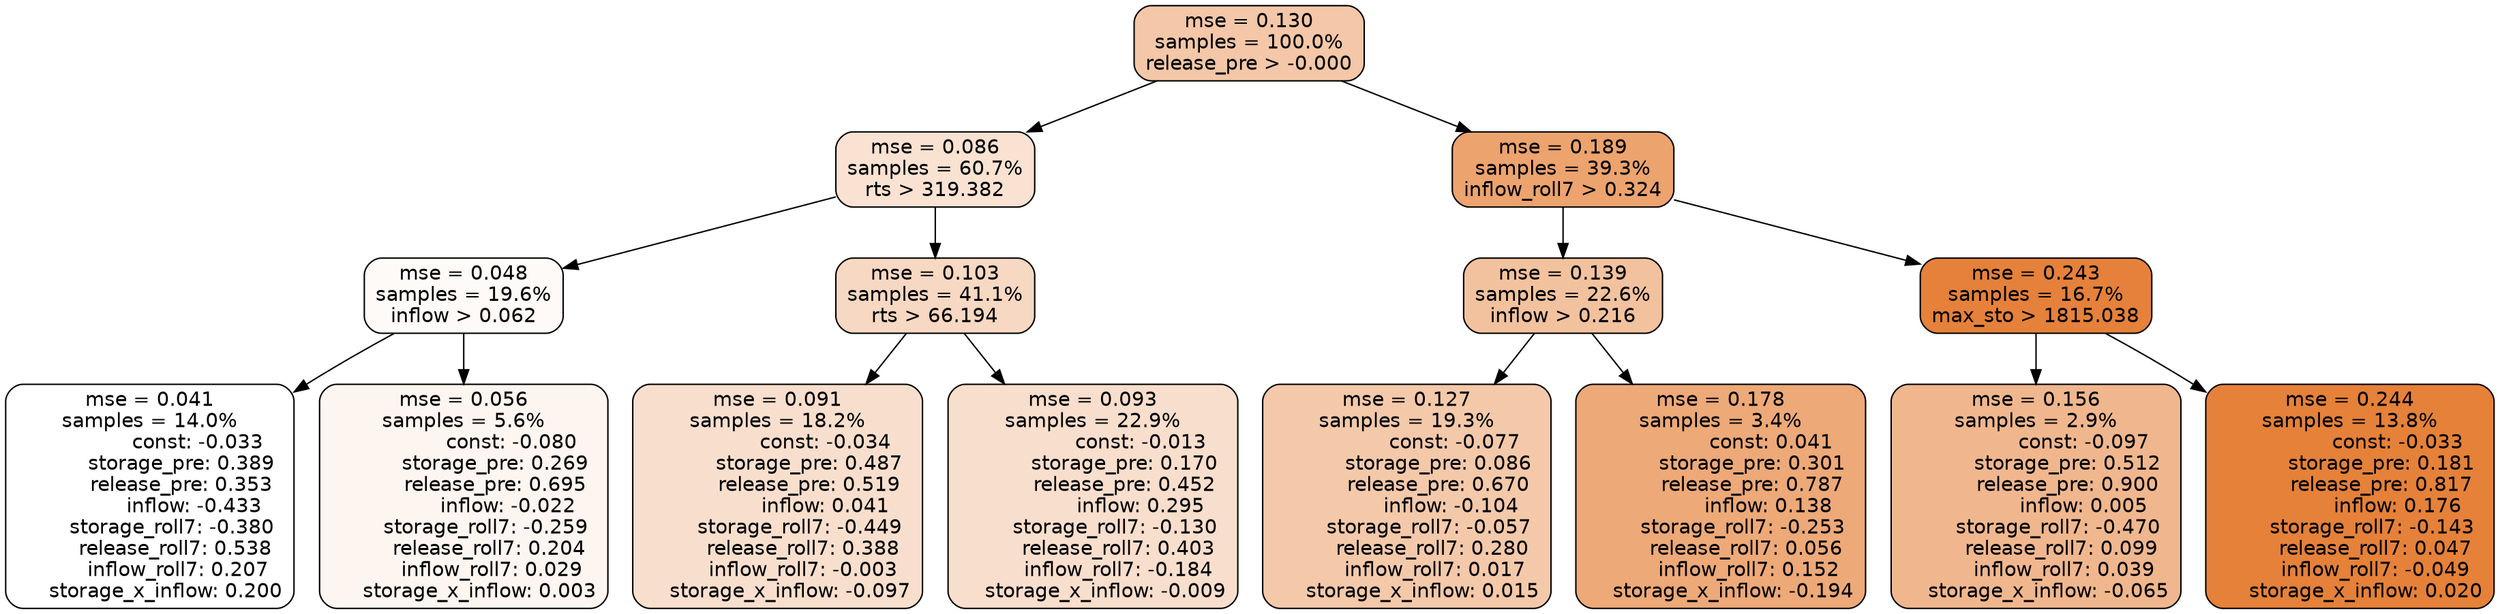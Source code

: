 digraph tree {
node [shape=rectangle, style="filled, rounded", color="black", fontname=helvetica] ;
edge [fontname=helvetica] ;
	"0" [label="mse = 0.130
samples = 100.0%
release_pre > -0.000", fillcolor="#f3c7a7"]
	"1" [label="mse = 0.086
samples = 60.7%
rts > 319.382", fillcolor="#f9e2d2"]
	"8" [label="mse = 0.189
samples = 39.3%
inflow_roll7 > 0.324", fillcolor="#eca36e"]
	"5" [label="mse = 0.048
samples = 19.6%
inflow > 0.062", fillcolor="#fefaf7"]
	"2" [label="mse = 0.103
samples = 41.1%
rts > 66.194", fillcolor="#f7d8c2"]
	"9" [label="mse = 0.139
samples = 22.6%
inflow > 0.216", fillcolor="#f2c29f"]
	"12" [label="mse = 0.243
samples = 16.7%
max_sto > 1815.038", fillcolor="#e5813a"]
	"6" [label="mse = 0.041
samples = 14.0%
               const: -0.033
          storage_pre: 0.389
          release_pre: 0.353
              inflow: -0.433
       storage_roll7: -0.380
        release_roll7: 0.538
         inflow_roll7: 0.207
     storage_x_inflow: 0.200", fillcolor="#ffffff"]
	"7" [label="mse = 0.056
samples = 5.6%
               const: -0.080
          storage_pre: 0.269
          release_pre: 0.695
              inflow: -0.022
       storage_roll7: -0.259
        release_roll7: 0.204
         inflow_roll7: 0.029
     storage_x_inflow: 0.003", fillcolor="#fdf5f0"]
	"4" [label="mse = 0.091
samples = 18.2%
               const: -0.034
          storage_pre: 0.487
          release_pre: 0.519
               inflow: 0.041
       storage_roll7: -0.449
        release_roll7: 0.388
        inflow_roll7: -0.003
    storage_x_inflow: -0.097", fillcolor="#f8dfcd"]
	"3" [label="mse = 0.093
samples = 22.9%
               const: -0.013
          storage_pre: 0.170
          release_pre: 0.452
               inflow: 0.295
       storage_roll7: -0.130
        release_roll7: 0.403
        inflow_roll7: -0.184
    storage_x_inflow: -0.009", fillcolor="#f8decc"]
	"10" [label="mse = 0.127
samples = 19.3%
               const: -0.077
          storage_pre: 0.086
          release_pre: 0.670
              inflow: -0.104
       storage_roll7: -0.057
        release_roll7: 0.280
         inflow_roll7: 0.017
     storage_x_inflow: 0.015", fillcolor="#f3c9aa"]
	"11" [label="mse = 0.178
samples = 3.4%
                const: 0.041
          storage_pre: 0.301
          release_pre: 0.787
               inflow: 0.138
       storage_roll7: -0.253
        release_roll7: 0.056
         inflow_roll7: 0.152
    storage_x_inflow: -0.194", fillcolor="#eda978"]
	"14" [label="mse = 0.156
samples = 2.9%
               const: -0.097
          storage_pre: 0.512
          release_pre: 0.900
               inflow: 0.005
       storage_roll7: -0.470
        release_roll7: 0.099
         inflow_roll7: 0.039
    storage_x_inflow: -0.065", fillcolor="#f0b78e"]
	"13" [label="mse = 0.244
samples = 13.8%
               const: -0.033
          storage_pre: 0.181
          release_pre: 0.817
               inflow: 0.176
       storage_roll7: -0.143
        release_roll7: 0.047
        inflow_roll7: -0.049
     storage_x_inflow: 0.020", fillcolor="#e58139"]

	"0" -> "1"
	"0" -> "8"
	"1" -> "2"
	"1" -> "5"
	"8" -> "9"
	"8" -> "12"
	"5" -> "6"
	"5" -> "7"
	"2" -> "3"
	"2" -> "4"
	"9" -> "10"
	"9" -> "11"
	"12" -> "13"
	"12" -> "14"
}